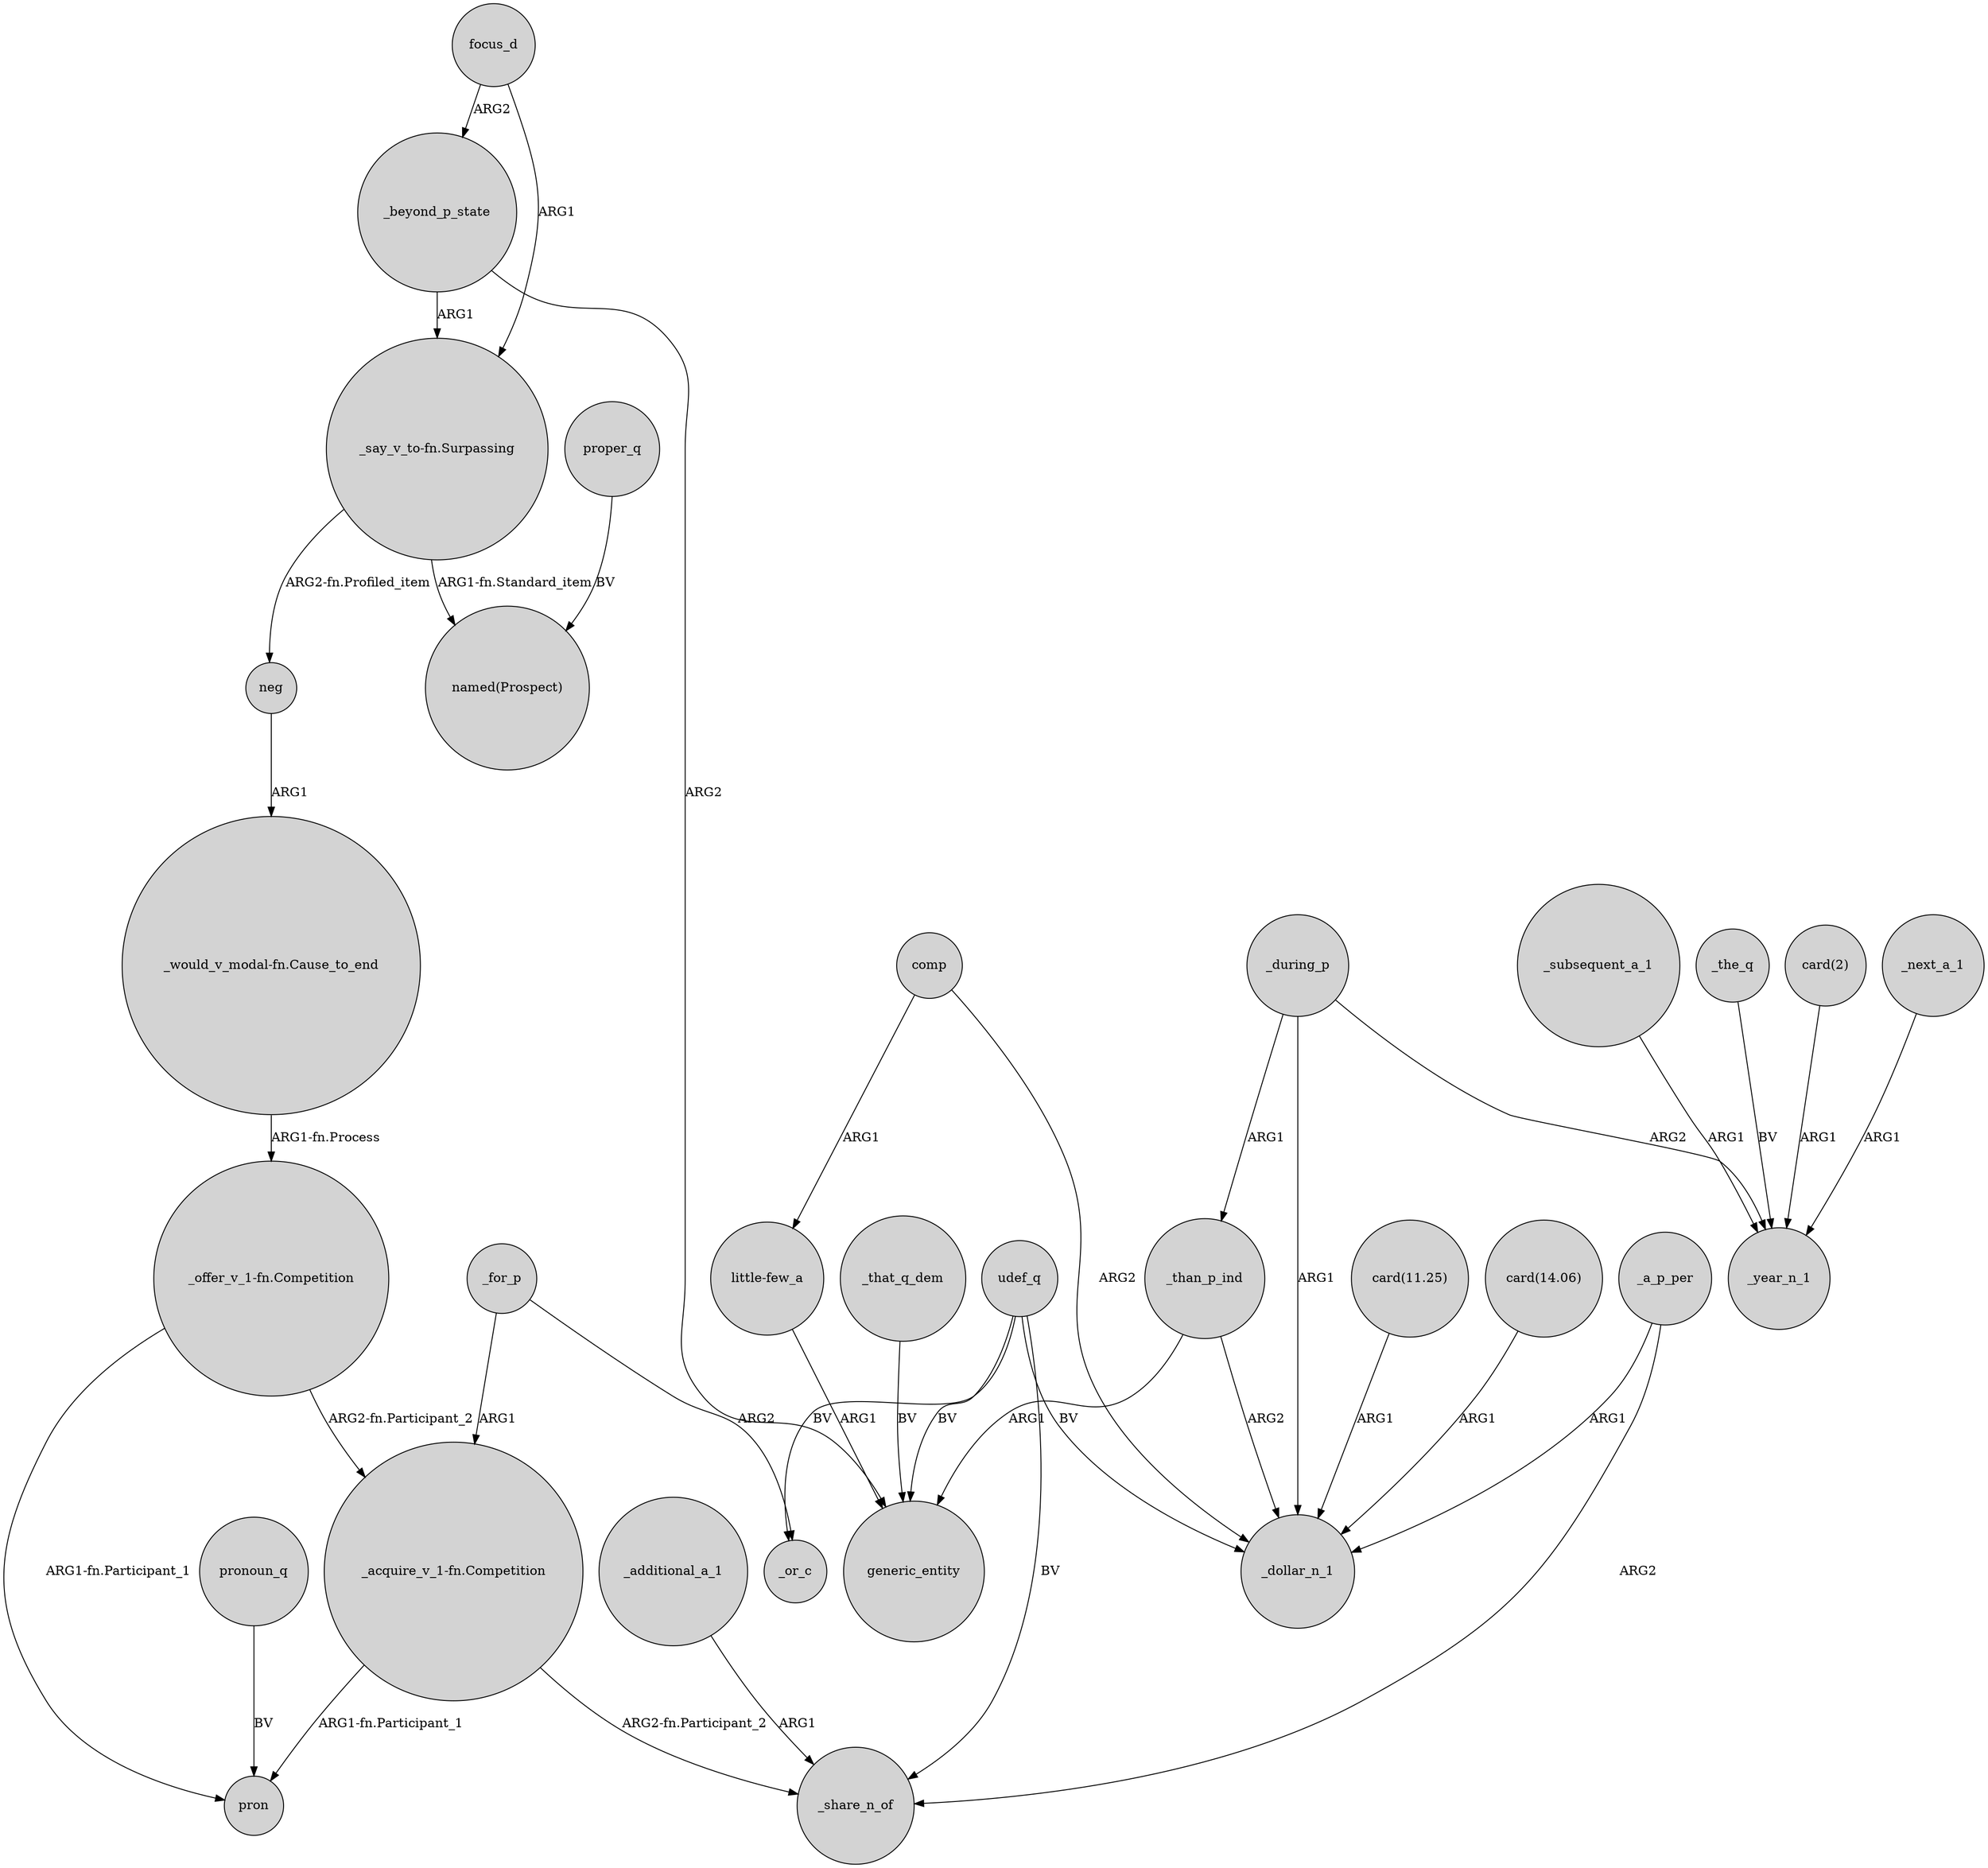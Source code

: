 digraph {
	node [shape=circle style=filled]
	"_say_v_to-fn.Surpassing" -> "named(Prospect)" [label="ARG1-fn.Standard_item"]
	"_acquire_v_1-fn.Competition" -> pron [label="ARG1-fn.Participant_1"]
	comp -> _dollar_n_1 [label=ARG2]
	_subsequent_a_1 -> _year_n_1 [label=ARG1]
	"_acquire_v_1-fn.Competition" -> _share_n_of [label="ARG2-fn.Participant_2"]
	_than_p_ind -> generic_entity [label=ARG1]
	proper_q -> "named(Prospect)" [label=BV]
	_beyond_p_state -> generic_entity [label=ARG2]
	_for_p -> "_acquire_v_1-fn.Competition" [label=ARG1]
	focus_d -> _beyond_p_state [label=ARG2]
	udef_q -> generic_entity [label=BV]
	"little-few_a" -> generic_entity [label=ARG1]
	udef_q -> _or_c [label=BV]
	_beyond_p_state -> "_say_v_to-fn.Surpassing" [label=ARG1]
	pronoun_q -> pron [label=BV]
	_than_p_ind -> _dollar_n_1 [label=ARG2]
	_during_p -> _dollar_n_1 [label=ARG1]
	_a_p_per -> _share_n_of [label=ARG2]
	"card(14.06)" -> _dollar_n_1 [label=ARG1]
	_the_q -> _year_n_1 [label=BV]
	_for_p -> _or_c [label=ARG2]
	udef_q -> _share_n_of [label=BV]
	udef_q -> _dollar_n_1 [label=BV]
	_additional_a_1 -> _share_n_of [label=ARG1]
	_during_p -> _year_n_1 [label=ARG2]
	_during_p -> _than_p_ind [label=ARG1]
	"_offer_v_1-fn.Competition" -> pron [label="ARG1-fn.Participant_1"]
	_a_p_per -> _dollar_n_1 [label=ARG1]
	comp -> "little-few_a" [label=ARG1]
	focus_d -> "_say_v_to-fn.Surpassing" [label=ARG1]
	"card(2)" -> _year_n_1 [label=ARG1]
	"_would_v_modal-fn.Cause_to_end" -> "_offer_v_1-fn.Competition" [label="ARG1-fn.Process"]
	_next_a_1 -> _year_n_1 [label=ARG1]
	neg -> "_would_v_modal-fn.Cause_to_end" [label=ARG1]
	_that_q_dem -> generic_entity [label=BV]
	"_offer_v_1-fn.Competition" -> "_acquire_v_1-fn.Competition" [label="ARG2-fn.Participant_2"]
	"card(11.25)" -> _dollar_n_1 [label=ARG1]
	"_say_v_to-fn.Surpassing" -> neg [label="ARG2-fn.Profiled_item"]
}
